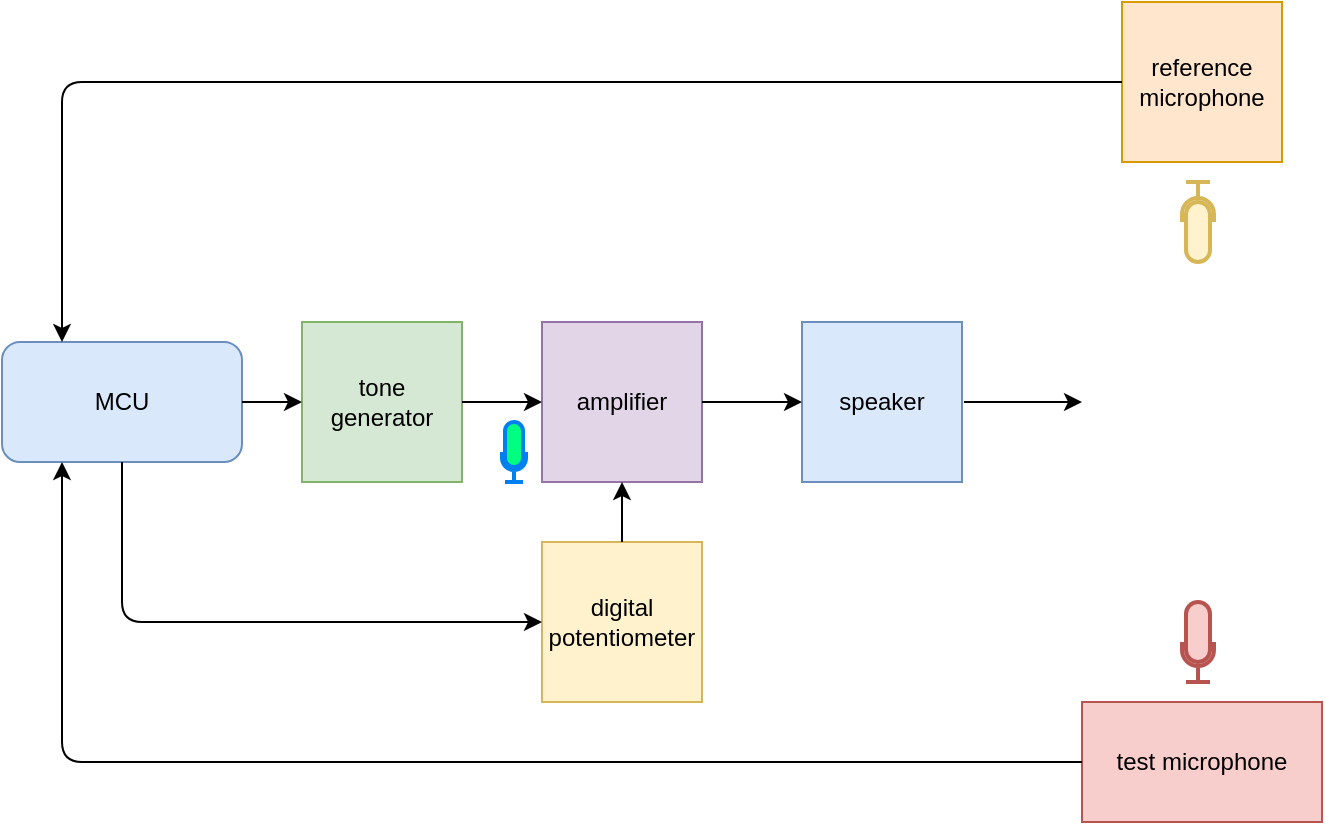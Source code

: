 <mxfile version="14.4.2" type="github">
  <diagram id="BR766uL-tzEw2Tya0w2j" name="Page-1">
    <mxGraphModel dx="865" dy="457" grid="1" gridSize="10" guides="1" tooltips="1" connect="1" arrows="1" fold="1" page="1" pageScale="1" pageWidth="850" pageHeight="1100" math="0" shadow="0">
      <root>
        <mxCell id="0" />
        <mxCell id="1" parent="0" />
        <mxCell id="WF0t91XrZZoiKrE1TQcv-1" value="MCU" style="rounded=1;whiteSpace=wrap;html=1;fillColor=#dae8fc;strokeColor=#6c8ebf;" vertex="1" parent="1">
          <mxGeometry x="300" y="220" width="120" height="60" as="geometry" />
        </mxCell>
        <mxCell id="WF0t91XrZZoiKrE1TQcv-2" value="reference microphone" style="whiteSpace=wrap;html=1;aspect=fixed;fillColor=#ffe6cc;strokeColor=#d79b00;" vertex="1" parent="1">
          <mxGeometry x="860" y="50" width="80" height="80" as="geometry" />
        </mxCell>
        <mxCell id="WF0t91XrZZoiKrE1TQcv-3" value="test microphone" style="rounded=0;whiteSpace=wrap;html=1;fillColor=#f8cecc;strokeColor=#b85450;" vertex="1" parent="1">
          <mxGeometry x="840" y="400" width="120" height="60" as="geometry" />
        </mxCell>
        <mxCell id="WF0t91XrZZoiKrE1TQcv-5" value="speaker" style="whiteSpace=wrap;html=1;aspect=fixed;fillColor=#dae8fc;strokeColor=#6c8ebf;" vertex="1" parent="1">
          <mxGeometry x="700" y="210" width="80" height="80" as="geometry" />
        </mxCell>
        <mxCell id="WF0t91XrZZoiKrE1TQcv-6" value="tone generator" style="whiteSpace=wrap;html=1;aspect=fixed;fillColor=#d5e8d4;strokeColor=#82b366;" vertex="1" parent="1">
          <mxGeometry x="450" y="210" width="80" height="80" as="geometry" />
        </mxCell>
        <mxCell id="WF0t91XrZZoiKrE1TQcv-7" value="amplifier" style="whiteSpace=wrap;html=1;aspect=fixed;fillColor=#e1d5e7;strokeColor=#9673a6;" vertex="1" parent="1">
          <mxGeometry x="570" y="210" width="80" height="80" as="geometry" />
        </mxCell>
        <mxCell id="WF0t91XrZZoiKrE1TQcv-8" value="digital potentiometer" style="whiteSpace=wrap;html=1;aspect=fixed;fillColor=#fff2cc;strokeColor=#d6b656;" vertex="1" parent="1">
          <mxGeometry x="570" y="320" width="80" height="80" as="geometry" />
        </mxCell>
        <mxCell id="WF0t91XrZZoiKrE1TQcv-10" value="" style="endArrow=classic;html=1;exitX=0.5;exitY=0;exitDx=0;exitDy=0;entryX=0.5;entryY=1;entryDx=0;entryDy=0;" edge="1" parent="1" source="WF0t91XrZZoiKrE1TQcv-8" target="WF0t91XrZZoiKrE1TQcv-7">
          <mxGeometry width="50" height="50" relative="1" as="geometry">
            <mxPoint x="780" y="360" as="sourcePoint" />
            <mxPoint x="830" y="310" as="targetPoint" />
          </mxGeometry>
        </mxCell>
        <mxCell id="WF0t91XrZZoiKrE1TQcv-11" value="" style="endArrow=classic;html=1;entryX=0;entryY=0.5;entryDx=0;entryDy=0;" edge="1" parent="1" source="WF0t91XrZZoiKrE1TQcv-6" target="WF0t91XrZZoiKrE1TQcv-7">
          <mxGeometry width="50" height="50" relative="1" as="geometry">
            <mxPoint x="515" y="300" as="sourcePoint" />
            <mxPoint x="545" y="250" as="targetPoint" />
          </mxGeometry>
        </mxCell>
        <mxCell id="WF0t91XrZZoiKrE1TQcv-14" value="" style="endArrow=classic;html=1;exitX=1;exitY=0.5;exitDx=0;exitDy=0;entryX=0;entryY=0.5;entryDx=0;entryDy=0;" edge="1" parent="1" source="WF0t91XrZZoiKrE1TQcv-7" target="WF0t91XrZZoiKrE1TQcv-5">
          <mxGeometry width="50" height="50" relative="1" as="geometry">
            <mxPoint x="635" y="249.83" as="sourcePoint" />
            <mxPoint x="665" y="249.83" as="targetPoint" />
          </mxGeometry>
        </mxCell>
        <mxCell id="WF0t91XrZZoiKrE1TQcv-18" value="" style="endArrow=classic;html=1;exitX=1;exitY=0.5;exitDx=0;exitDy=0;entryX=0;entryY=0.5;entryDx=0;entryDy=0;" edge="1" parent="1" source="WF0t91XrZZoiKrE1TQcv-1" target="WF0t91XrZZoiKrE1TQcv-6">
          <mxGeometry width="50" height="50" relative="1" as="geometry">
            <mxPoint x="410" y="190" as="sourcePoint" />
            <mxPoint x="440" y="190" as="targetPoint" />
          </mxGeometry>
        </mxCell>
        <mxCell id="WF0t91XrZZoiKrE1TQcv-24" value="" style="edgeStyle=segmentEdgeStyle;endArrow=classic;html=1;exitX=0;exitY=0.5;exitDx=0;exitDy=0;entryX=0.25;entryY=0;entryDx=0;entryDy=0;" edge="1" parent="1" source="WF0t91XrZZoiKrE1TQcv-2" target="WF0t91XrZZoiKrE1TQcv-1">
          <mxGeometry width="50" height="50" relative="1" as="geometry">
            <mxPoint x="510" y="90" as="sourcePoint" />
            <mxPoint x="560" y="40" as="targetPoint" />
            <Array as="points">
              <mxPoint x="330" y="90" />
            </Array>
          </mxGeometry>
        </mxCell>
        <mxCell id="WF0t91XrZZoiKrE1TQcv-25" value="" style="edgeStyle=segmentEdgeStyle;endArrow=classic;html=1;exitX=0;exitY=0.5;exitDx=0;exitDy=0;entryX=0.25;entryY=1;entryDx=0;entryDy=0;" edge="1" parent="1" source="WF0t91XrZZoiKrE1TQcv-3" target="WF0t91XrZZoiKrE1TQcv-1">
          <mxGeometry width="50" height="50" relative="1" as="geometry">
            <mxPoint x="460" y="500" as="sourcePoint" />
            <mxPoint x="330" y="283" as="targetPoint" />
            <Array as="points">
              <mxPoint x="330" y="430" />
            </Array>
          </mxGeometry>
        </mxCell>
        <mxCell id="WF0t91XrZZoiKrE1TQcv-26" value="" style="edgeStyle=segmentEdgeStyle;endArrow=classic;html=1;exitX=0.5;exitY=1;exitDx=0;exitDy=0;" edge="1" parent="1" source="WF0t91XrZZoiKrE1TQcv-1" target="WF0t91XrZZoiKrE1TQcv-8">
          <mxGeometry width="50" height="50" relative="1" as="geometry">
            <mxPoint x="440" y="360" as="sourcePoint" />
            <mxPoint x="490" y="310" as="targetPoint" />
            <Array as="points">
              <mxPoint x="360" y="360" />
            </Array>
          </mxGeometry>
        </mxCell>
        <mxCell id="WF0t91XrZZoiKrE1TQcv-27" value="" style="shape=image;html=1;verticalAlign=top;verticalLabelPosition=bottom;labelBackgroundColor=#ffffff;imageAspect=0;aspect=fixed;image=https://cdn0.iconfinder.com/data/icons/news-and-magazine/512/information-128.png;fillColor=#00FF80;" vertex="1" parent="1">
          <mxGeometry x="840" y="220" width="60" height="60" as="geometry" />
        </mxCell>
        <mxCell id="WF0t91XrZZoiKrE1TQcv-30" value="" style="endArrow=classic;html=1;entryX=0;entryY=0.5;entryDx=0;entryDy=0;" edge="1" parent="1" target="WF0t91XrZZoiKrE1TQcv-27">
          <mxGeometry width="50" height="50" relative="1" as="geometry">
            <mxPoint x="781" y="250" as="sourcePoint" />
            <mxPoint x="830" y="190" as="targetPoint" />
          </mxGeometry>
        </mxCell>
        <mxCell id="WF0t91XrZZoiKrE1TQcv-32" value="" style="html=1;verticalLabelPosition=bottom;align=center;labelBackgroundColor=#ffffff;verticalAlign=top;strokeWidth=2;strokeColor=#0080F0;shadow=0;dashed=0;shape=mxgraph.ios7.icons.microphone;fillColor=#00FF80;" vertex="1" parent="1">
          <mxGeometry x="550" y="260" width="12" height="30" as="geometry" />
        </mxCell>
        <mxCell id="WF0t91XrZZoiKrE1TQcv-33" value="" style="html=1;verticalLabelPosition=bottom;align=center;labelBackgroundColor=#ffffff;verticalAlign=top;strokeWidth=2;strokeColor=#d6b656;shadow=0;dashed=0;shape=mxgraph.ios7.icons.microphone;fillColor=#fff2cc;direction=west;" vertex="1" parent="1">
          <mxGeometry x="890" y="140" width="16" height="40" as="geometry" />
        </mxCell>
        <mxCell id="WF0t91XrZZoiKrE1TQcv-34" value="" style="html=1;verticalLabelPosition=bottom;align=center;labelBackgroundColor=#ffffff;verticalAlign=top;strokeWidth=2;strokeColor=#b85450;shadow=0;dashed=0;shape=mxgraph.ios7.icons.microphone;fillColor=#f8cecc;direction=east;" vertex="1" parent="1">
          <mxGeometry x="890" y="350" width="16" height="40" as="geometry" />
        </mxCell>
      </root>
    </mxGraphModel>
  </diagram>
</mxfile>
